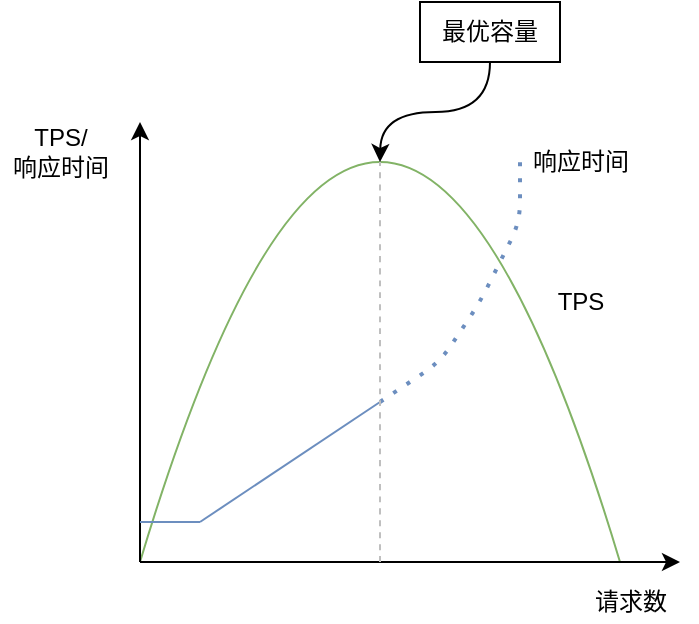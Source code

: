 <mxfile version="15.9.1" type="github">
  <diagram id="SBg_noD0FH7YBVtHcwcZ" name="Page-1">
    <mxGraphModel dx="1370" dy="744" grid="1" gridSize="10" guides="1" tooltips="1" connect="1" arrows="1" fold="1" page="1" pageScale="1" pageWidth="827" pageHeight="1169" math="0" shadow="0">
      <root>
        <mxCell id="0" />
        <mxCell id="1" parent="0" />
        <mxCell id="XWxAsyFAogPoOHr8qJu7-5" value="" style="endArrow=none;html=1;curved=1;fillColor=#d5e8d4;strokeColor=#82b366;" edge="1" parent="1">
          <mxGeometry width="50" height="50" relative="1" as="geometry">
            <mxPoint x="320" y="520" as="sourcePoint" />
            <mxPoint x="560" y="520" as="targetPoint" />
            <Array as="points">
              <mxPoint x="440" y="120" />
            </Array>
          </mxGeometry>
        </mxCell>
        <mxCell id="XWxAsyFAogPoOHr8qJu7-1" value="" style="endArrow=classic;html=1;rounded=0;" edge="1" parent="1">
          <mxGeometry width="50" height="50" relative="1" as="geometry">
            <mxPoint x="320" y="520" as="sourcePoint" />
            <mxPoint x="590" y="520" as="targetPoint" />
          </mxGeometry>
        </mxCell>
        <mxCell id="XWxAsyFAogPoOHr8qJu7-2" value="" style="endArrow=classic;html=1;rounded=0;" edge="1" parent="1">
          <mxGeometry width="50" height="50" relative="1" as="geometry">
            <mxPoint x="320" y="520" as="sourcePoint" />
            <mxPoint x="320" y="300" as="targetPoint" />
          </mxGeometry>
        </mxCell>
        <mxCell id="XWxAsyFAogPoOHr8qJu7-6" value="" style="endArrow=none;html=1;rounded=1;fillColor=#dae8fc;strokeColor=#6c8ebf;" edge="1" parent="1">
          <mxGeometry width="50" height="50" relative="1" as="geometry">
            <mxPoint x="350" y="500" as="sourcePoint" />
            <mxPoint x="440" y="440" as="targetPoint" />
          </mxGeometry>
        </mxCell>
        <mxCell id="XWxAsyFAogPoOHr8qJu7-7" value="" style="endArrow=none;dashed=1;html=1;dashPattern=1 3;strokeWidth=2;rounded=1;fillColor=#dae8fc;strokeColor=#6c8ebf;" edge="1" parent="1">
          <mxGeometry width="50" height="50" relative="1" as="geometry">
            <mxPoint x="440" y="440" as="sourcePoint" />
            <mxPoint x="510" y="320" as="targetPoint" />
            <Array as="points">
              <mxPoint x="470" y="420" />
              <mxPoint x="490" y="390" />
              <mxPoint x="510" y="350" />
            </Array>
          </mxGeometry>
        </mxCell>
        <mxCell id="XWxAsyFAogPoOHr8qJu7-9" value="TPS" style="text;html=1;align=center;verticalAlign=middle;resizable=0;points=[];autosize=1;strokeColor=none;fillColor=none;" vertex="1" parent="1">
          <mxGeometry x="520" y="380" width="40" height="20" as="geometry" />
        </mxCell>
        <mxCell id="XWxAsyFAogPoOHr8qJu7-10" value="响应时间" style="text;html=1;align=center;verticalAlign=middle;resizable=0;points=[];autosize=1;strokeColor=none;fillColor=none;" vertex="1" parent="1">
          <mxGeometry x="510" y="310" width="60" height="20" as="geometry" />
        </mxCell>
        <mxCell id="XWxAsyFAogPoOHr8qJu7-11" value="请求数" style="text;html=1;align=center;verticalAlign=middle;resizable=0;points=[];autosize=1;strokeColor=none;fillColor=none;" vertex="1" parent="1">
          <mxGeometry x="540" y="530" width="50" height="20" as="geometry" />
        </mxCell>
        <mxCell id="XWxAsyFAogPoOHr8qJu7-12" value="TPS/&lt;br&gt;响应时间" style="text;html=1;align=center;verticalAlign=middle;resizable=0;points=[];autosize=1;strokeColor=none;fillColor=none;" vertex="1" parent="1">
          <mxGeometry x="250" y="300" width="60" height="30" as="geometry" />
        </mxCell>
        <mxCell id="XWxAsyFAogPoOHr8qJu7-13" value="" style="endArrow=none;dashed=1;html=1;strokeWidth=1;curved=1;strokeColor=#BFBFBF;" edge="1" parent="1">
          <mxGeometry width="50" height="50" relative="1" as="geometry">
            <mxPoint x="440" y="520" as="sourcePoint" />
            <mxPoint x="440" y="320" as="targetPoint" />
          </mxGeometry>
        </mxCell>
        <mxCell id="XWxAsyFAogPoOHr8qJu7-17" style="edgeStyle=orthogonalEdgeStyle;curved=1;orthogonalLoop=1;jettySize=auto;html=1;exitX=0.5;exitY=1;exitDx=0;exitDy=0;strokeColor=#000000;strokeWidth=1;" edge="1" parent="1" source="XWxAsyFAogPoOHr8qJu7-16">
          <mxGeometry relative="1" as="geometry">
            <mxPoint x="440" y="320" as="targetPoint" />
          </mxGeometry>
        </mxCell>
        <mxCell id="XWxAsyFAogPoOHr8qJu7-16" value="最优容量" style="rounded=0;whiteSpace=wrap;html=1;strokeColor=default;" vertex="1" parent="1">
          <mxGeometry x="460" y="240" width="70" height="30" as="geometry" />
        </mxCell>
        <mxCell id="XWxAsyFAogPoOHr8qJu7-19" value="" style="endArrow=none;html=1;rounded=1;fillColor=#dae8fc;strokeColor=#6c8ebf;" edge="1" parent="1">
          <mxGeometry width="50" height="50" relative="1" as="geometry">
            <mxPoint x="320" y="500" as="sourcePoint" />
            <mxPoint x="350" y="500" as="targetPoint" />
          </mxGeometry>
        </mxCell>
      </root>
    </mxGraphModel>
  </diagram>
</mxfile>
